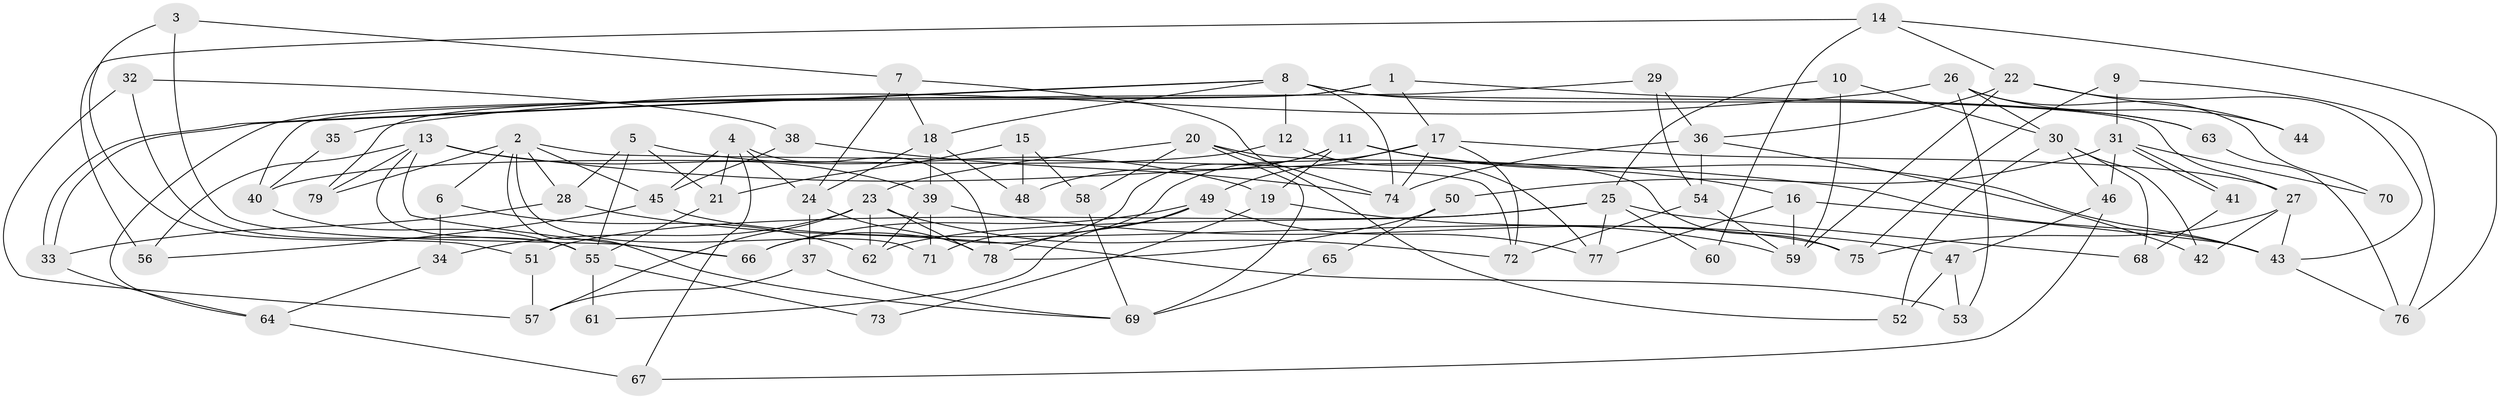 // Generated by graph-tools (version 1.1) at 2025/11/02/27/25 16:11:19]
// undirected, 79 vertices, 158 edges
graph export_dot {
graph [start="1"]
  node [color=gray90,style=filled];
  1;
  2;
  3;
  4;
  5;
  6;
  7;
  8;
  9;
  10;
  11;
  12;
  13;
  14;
  15;
  16;
  17;
  18;
  19;
  20;
  21;
  22;
  23;
  24;
  25;
  26;
  27;
  28;
  29;
  30;
  31;
  32;
  33;
  34;
  35;
  36;
  37;
  38;
  39;
  40;
  41;
  42;
  43;
  44;
  45;
  46;
  47;
  48;
  49;
  50;
  51;
  52;
  53;
  54;
  55;
  56;
  57;
  58;
  59;
  60;
  61;
  62;
  63;
  64;
  65;
  66;
  67;
  68;
  69;
  70;
  71;
  72;
  73;
  74;
  75;
  76;
  77;
  78;
  79;
  1 -- 17;
  1 -- 79;
  1 -- 63;
  1 -- 64;
  2 -- 71;
  2 -- 45;
  2 -- 6;
  2 -- 28;
  2 -- 69;
  2 -- 72;
  2 -- 79;
  3 -- 66;
  3 -- 51;
  3 -- 7;
  4 -- 24;
  4 -- 21;
  4 -- 45;
  4 -- 67;
  4 -- 78;
  5 -- 55;
  5 -- 19;
  5 -- 21;
  5 -- 28;
  6 -- 34;
  6 -- 62;
  7 -- 18;
  7 -- 24;
  7 -- 52;
  8 -- 27;
  8 -- 33;
  8 -- 33;
  8 -- 12;
  8 -- 18;
  8 -- 63;
  8 -- 74;
  9 -- 75;
  9 -- 76;
  9 -- 31;
  10 -- 59;
  10 -- 30;
  10 -- 25;
  11 -- 16;
  11 -- 48;
  11 -- 19;
  11 -- 43;
  11 -- 66;
  12 -- 77;
  12 -- 40;
  13 -- 66;
  13 -- 43;
  13 -- 39;
  13 -- 55;
  13 -- 56;
  13 -- 79;
  14 -- 56;
  14 -- 22;
  14 -- 60;
  14 -- 76;
  15 -- 58;
  15 -- 21;
  15 -- 48;
  16 -- 43;
  16 -- 77;
  16 -- 59;
  17 -- 74;
  17 -- 72;
  17 -- 27;
  17 -- 49;
  17 -- 71;
  18 -- 39;
  18 -- 24;
  18 -- 48;
  19 -- 59;
  19 -- 73;
  20 -- 69;
  20 -- 23;
  20 -- 58;
  20 -- 74;
  20 -- 75;
  21 -- 55;
  22 -- 43;
  22 -- 36;
  22 -- 44;
  22 -- 59;
  23 -- 78;
  23 -- 62;
  23 -- 34;
  23 -- 57;
  23 -- 72;
  24 -- 37;
  24 -- 78;
  25 -- 62;
  25 -- 51;
  25 -- 60;
  25 -- 68;
  25 -- 77;
  26 -- 53;
  26 -- 30;
  26 -- 35;
  26 -- 44;
  26 -- 70;
  27 -- 43;
  27 -- 42;
  27 -- 75;
  28 -- 33;
  28 -- 53;
  29 -- 54;
  29 -- 36;
  29 -- 40;
  30 -- 42;
  30 -- 46;
  30 -- 52;
  30 -- 68;
  31 -- 41;
  31 -- 41;
  31 -- 46;
  31 -- 50;
  31 -- 70;
  32 -- 38;
  32 -- 55;
  32 -- 57;
  33 -- 64;
  34 -- 64;
  35 -- 40;
  36 -- 54;
  36 -- 74;
  36 -- 42;
  37 -- 57;
  37 -- 69;
  38 -- 45;
  38 -- 74;
  39 -- 47;
  39 -- 62;
  39 -- 71;
  40 -- 55;
  41 -- 68;
  43 -- 76;
  45 -- 75;
  45 -- 56;
  46 -- 67;
  46 -- 47;
  47 -- 52;
  47 -- 53;
  49 -- 78;
  49 -- 61;
  49 -- 66;
  49 -- 77;
  50 -- 78;
  50 -- 65;
  51 -- 57;
  54 -- 59;
  54 -- 72;
  55 -- 61;
  55 -- 73;
  58 -- 69;
  63 -- 76;
  64 -- 67;
  65 -- 69;
}
